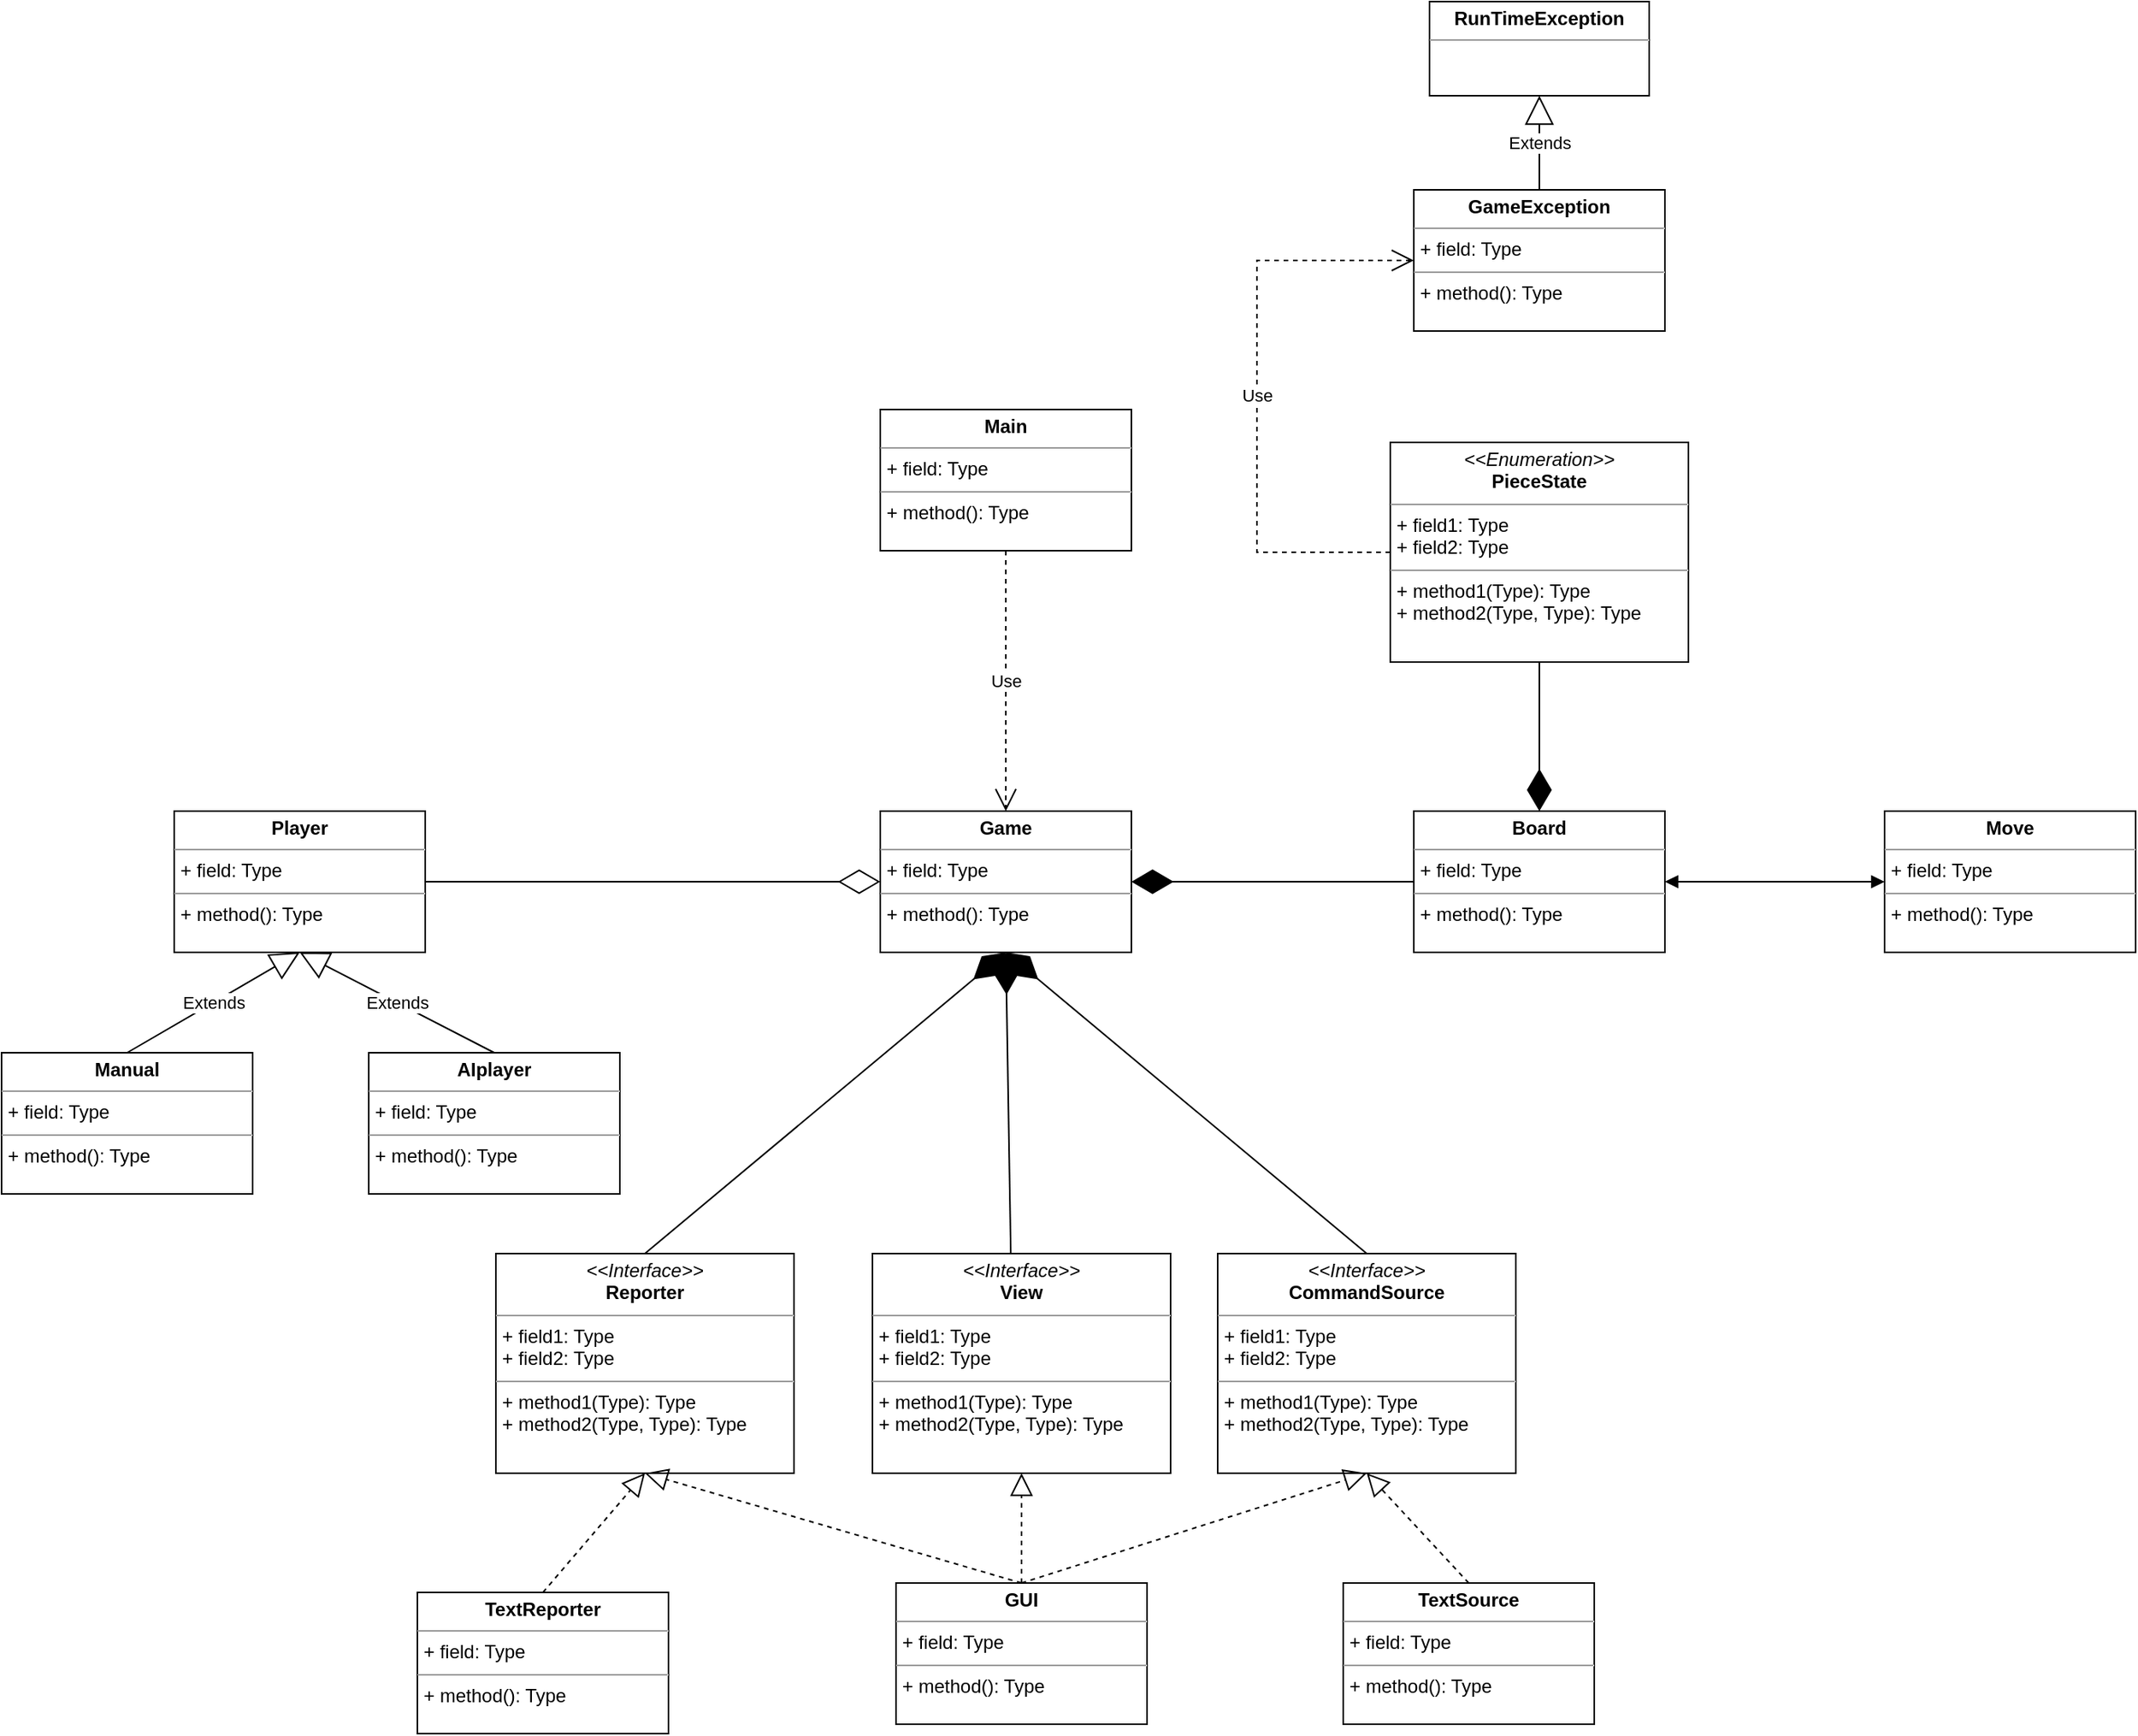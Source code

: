 <mxfile version="21.2.8" type="github">
  <diagram name="Page-1" id="OannjaR6fSQjbODMCAjz">
    <mxGraphModel dx="1877" dy="1654" grid="1" gridSize="10" guides="1" tooltips="1" connect="1" arrows="1" fold="1" page="1" pageScale="1" pageWidth="827" pageHeight="1169" math="0" shadow="0">
      <root>
        <mxCell id="0" />
        <mxCell id="1" parent="0" />
        <mxCell id="ivCwcvR1RakMag-9bvLZ-1" value="&lt;p style=&quot;margin:0px;margin-top:4px;text-align:center;&quot;&gt;&lt;i&gt;&amp;lt;&amp;lt;Interface&amp;gt;&amp;gt;&lt;/i&gt;&lt;br&gt;&lt;b&gt;Reporter&lt;/b&gt;&lt;/p&gt;&lt;hr size=&quot;1&quot;&gt;&lt;p style=&quot;margin:0px;margin-left:4px;&quot;&gt;+ field1: Type&lt;br&gt;+ field2: Type&lt;/p&gt;&lt;hr size=&quot;1&quot;&gt;&lt;p style=&quot;margin:0px;margin-left:4px;&quot;&gt;+ method1(Type): Type&lt;br&gt;+ method2(Type, Type): Type&lt;/p&gt;" style="verticalAlign=top;align=left;overflow=fill;fontSize=12;fontFamily=Helvetica;html=1;whiteSpace=wrap;" vertex="1" parent="1">
          <mxGeometry x="-155" y="658" width="190" height="140" as="geometry" />
        </mxCell>
        <mxCell id="ivCwcvR1RakMag-9bvLZ-9" value="&lt;p style=&quot;margin:0px;margin-top:4px;text-align:center;&quot;&gt;&lt;i&gt;&amp;lt;&amp;lt;Enumeration&amp;gt;&amp;gt;&lt;/i&gt;&lt;br&gt;&lt;b&gt;PieceState&lt;/b&gt;&lt;/p&gt;&lt;hr size=&quot;1&quot;&gt;&lt;p style=&quot;margin:0px;margin-left:4px;&quot;&gt;+ field1: Type&lt;br&gt;+ field2: Type&lt;/p&gt;&lt;hr size=&quot;1&quot;&gt;&lt;p style=&quot;margin:0px;margin-left:4px;&quot;&gt;+ method1(Type): Type&lt;br&gt;+ method2(Type, Type): Type&lt;/p&gt;" style="verticalAlign=top;align=left;overflow=fill;fontSize=12;fontFamily=Helvetica;html=1;whiteSpace=wrap;" vertex="1" parent="1">
          <mxGeometry x="415" y="141" width="190" height="140" as="geometry" />
        </mxCell>
        <mxCell id="ivCwcvR1RakMag-9bvLZ-27" value="&lt;p style=&quot;margin:0px;margin-top:4px;text-align:center;&quot;&gt;&lt;i&gt;&amp;lt;&amp;lt;Interface&amp;gt;&amp;gt;&lt;/i&gt;&lt;br&gt;&lt;b&gt;View&lt;/b&gt;&lt;/p&gt;&lt;hr size=&quot;1&quot;&gt;&lt;p style=&quot;margin:0px;margin-left:4px;&quot;&gt;+ field1: Type&lt;br&gt;+ field2: Type&lt;/p&gt;&lt;hr size=&quot;1&quot;&gt;&lt;p style=&quot;margin:0px;margin-left:4px;&quot;&gt;+ method1(Type): Type&lt;br&gt;+ method2(Type, Type): Type&lt;/p&gt;" style="verticalAlign=top;align=left;overflow=fill;fontSize=12;fontFamily=Helvetica;html=1;whiteSpace=wrap;" vertex="1" parent="1">
          <mxGeometry x="85" y="658" width="190" height="140" as="geometry" />
        </mxCell>
        <mxCell id="ivCwcvR1RakMag-9bvLZ-28" value="&lt;p style=&quot;margin:0px;margin-top:4px;text-align:center;&quot;&gt;&lt;i&gt;&amp;lt;&amp;lt;Interface&amp;gt;&amp;gt;&lt;/i&gt;&lt;br&gt;&lt;b&gt;CommandSource&lt;/b&gt;&lt;/p&gt;&lt;hr size=&quot;1&quot;&gt;&lt;p style=&quot;margin:0px;margin-left:4px;&quot;&gt;+ field1: Type&lt;br&gt;+ field2: Type&lt;/p&gt;&lt;hr size=&quot;1&quot;&gt;&lt;p style=&quot;margin:0px;margin-left:4px;&quot;&gt;+ method1(Type): Type&lt;br&gt;+ method2(Type, Type): Type&lt;/p&gt;" style="verticalAlign=top;align=left;overflow=fill;fontSize=12;fontFamily=Helvetica;html=1;whiteSpace=wrap;" vertex="1" parent="1">
          <mxGeometry x="305" y="658" width="190" height="140" as="geometry" />
        </mxCell>
        <mxCell id="ivCwcvR1RakMag-9bvLZ-41" value="" style="endArrow=block;dashed=1;endFill=0;endSize=12;html=1;rounded=0;entryX=0.5;entryY=1;entryDx=0;entryDy=0;exitX=0.5;exitY=0;exitDx=0;exitDy=0;" edge="1" parent="1" source="ivCwcvR1RakMag-9bvLZ-73" target="ivCwcvR1RakMag-9bvLZ-28">
          <mxGeometry width="160" relative="1" as="geometry">
            <mxPoint x="465" y="868" as="sourcePoint" />
            <mxPoint x="255" y="968" as="targetPoint" />
          </mxGeometry>
        </mxCell>
        <mxCell id="ivCwcvR1RakMag-9bvLZ-42" value="" style="endArrow=block;dashed=1;endFill=0;endSize=12;html=1;rounded=0;exitX=0.5;exitY=0;exitDx=0;exitDy=0;entryX=0.5;entryY=1;entryDx=0;entryDy=0;" edge="1" parent="1" source="ivCwcvR1RakMag-9bvLZ-71" target="ivCwcvR1RakMag-9bvLZ-28">
          <mxGeometry width="160" relative="1" as="geometry">
            <mxPoint x="185" y="878" as="sourcePoint" />
            <mxPoint x="235" y="1088" as="targetPoint" />
          </mxGeometry>
        </mxCell>
        <mxCell id="ivCwcvR1RakMag-9bvLZ-43" value="Extends" style="endArrow=block;endSize=16;endFill=0;html=1;rounded=0;exitX=0.5;exitY=0;exitDx=0;exitDy=0;entryX=0.5;entryY=1;entryDx=0;entryDy=0;" edge="1" parent="1" source="ivCwcvR1RakMag-9bvLZ-80" target="ivCwcvR1RakMag-9bvLZ-48">
          <mxGeometry width="160" relative="1" as="geometry">
            <mxPoint x="-170" y="530" as="sourcePoint" />
            <mxPoint x="-280" y="520" as="targetPoint" />
          </mxGeometry>
        </mxCell>
        <mxCell id="ivCwcvR1RakMag-9bvLZ-48" value="&lt;p style=&quot;margin:0px;margin-top:4px;text-align:center;&quot;&gt;&lt;b&gt;Player&lt;/b&gt;&lt;/p&gt;&lt;hr size=&quot;1&quot;&gt;&lt;p style=&quot;margin:0px;margin-left:4px;&quot;&gt;+ field: Type&lt;/p&gt;&lt;hr size=&quot;1&quot;&gt;&lt;p style=&quot;margin:0px;margin-left:4px;&quot;&gt;+ method(): Type&lt;/p&gt;" style="verticalAlign=top;align=left;overflow=fill;fontSize=12;fontFamily=Helvetica;html=1;whiteSpace=wrap;" vertex="1" parent="1">
          <mxGeometry x="-360" y="376" width="160" height="90" as="geometry" />
        </mxCell>
        <mxCell id="ivCwcvR1RakMag-9bvLZ-49" value="Extends" style="endArrow=block;endSize=16;endFill=0;html=1;rounded=0;entryX=0.5;entryY=1;entryDx=0;entryDy=0;exitX=0.5;exitY=0;exitDx=0;exitDy=0;" edge="1" parent="1" source="ivCwcvR1RakMag-9bvLZ-75" target="ivCwcvR1RakMag-9bvLZ-48">
          <mxGeometry width="160" relative="1" as="geometry">
            <mxPoint x="-400" y="530" as="sourcePoint" />
            <mxPoint x="70" y="500" as="targetPoint" />
          </mxGeometry>
        </mxCell>
        <mxCell id="ivCwcvR1RakMag-9bvLZ-50" value="" style="endArrow=block;dashed=1;endFill=0;endSize=12;html=1;rounded=0;entryX=0.5;entryY=1;entryDx=0;entryDy=0;exitX=0.5;exitY=0;exitDx=0;exitDy=0;" edge="1" parent="1" source="ivCwcvR1RakMag-9bvLZ-70" target="ivCwcvR1RakMag-9bvLZ-1">
          <mxGeometry width="160" relative="1" as="geometry">
            <mxPoint x="-5" y="888" as="sourcePoint" />
            <mxPoint x="155" y="888" as="targetPoint" />
          </mxGeometry>
        </mxCell>
        <mxCell id="ivCwcvR1RakMag-9bvLZ-51" value="" style="endArrow=block;dashed=1;endFill=0;endSize=12;html=1;rounded=0;exitX=0.5;exitY=0;exitDx=0;exitDy=0;entryX=0.5;entryY=1;entryDx=0;entryDy=0;" edge="1" parent="1" source="ivCwcvR1RakMag-9bvLZ-71" target="ivCwcvR1RakMag-9bvLZ-1">
          <mxGeometry width="160" relative="1" as="geometry">
            <mxPoint x="185" y="878" as="sourcePoint" />
            <mxPoint x="25" y="818" as="targetPoint" />
          </mxGeometry>
        </mxCell>
        <mxCell id="ivCwcvR1RakMag-9bvLZ-52" value="" style="endArrow=block;dashed=1;endFill=0;endSize=12;html=1;rounded=0;entryX=0.5;entryY=1;entryDx=0;entryDy=0;exitX=0.5;exitY=0;exitDx=0;exitDy=0;" edge="1" parent="1" source="ivCwcvR1RakMag-9bvLZ-71" target="ivCwcvR1RakMag-9bvLZ-27">
          <mxGeometry width="160" relative="1" as="geometry">
            <mxPoint x="185" y="878" as="sourcePoint" />
            <mxPoint x="55" y="758" as="targetPoint" />
          </mxGeometry>
        </mxCell>
        <mxCell id="ivCwcvR1RakMag-9bvLZ-58" value="&lt;p style=&quot;margin:0px;margin-top:4px;text-align:center;&quot;&gt;&lt;b&gt;RunTimeException&lt;/b&gt;&lt;/p&gt;&lt;hr size=&quot;1&quot;&gt;&lt;div style=&quot;height:2px;&quot;&gt;&lt;/div&gt;" style="verticalAlign=top;align=left;overflow=fill;fontSize=12;fontFamily=Helvetica;html=1;whiteSpace=wrap;" vertex="1" parent="1">
          <mxGeometry x="440" y="-140" width="140" height="60" as="geometry" />
        </mxCell>
        <mxCell id="ivCwcvR1RakMag-9bvLZ-60" value="Extends" style="endArrow=block;endSize=16;endFill=0;html=1;rounded=0;exitX=0.5;exitY=0;exitDx=0;exitDy=0;entryX=0.5;entryY=1;entryDx=0;entryDy=0;" edge="1" parent="1" source="ivCwcvR1RakMag-9bvLZ-74" target="ivCwcvR1RakMag-9bvLZ-58">
          <mxGeometry width="160" relative="1" as="geometry">
            <mxPoint x="680" y="-110" as="sourcePoint" />
            <mxPoint x="840" y="-110" as="targetPoint" />
          </mxGeometry>
        </mxCell>
        <mxCell id="ivCwcvR1RakMag-9bvLZ-70" value="&lt;p style=&quot;margin:0px;margin-top:4px;text-align:center;&quot;&gt;&lt;b&gt;TextReporter&lt;/b&gt;&lt;/p&gt;&lt;hr size=&quot;1&quot;&gt;&lt;p style=&quot;margin:0px;margin-left:4px;&quot;&gt;+ field: Type&lt;/p&gt;&lt;hr size=&quot;1&quot;&gt;&lt;p style=&quot;margin:0px;margin-left:4px;&quot;&gt;+ method(): Type&lt;/p&gt;" style="verticalAlign=top;align=left;overflow=fill;fontSize=12;fontFamily=Helvetica;html=1;whiteSpace=wrap;" vertex="1" parent="1">
          <mxGeometry x="-205" y="874" width="160" height="90" as="geometry" />
        </mxCell>
        <mxCell id="ivCwcvR1RakMag-9bvLZ-71" value="&lt;p style=&quot;margin:0px;margin-top:4px;text-align:center;&quot;&gt;&lt;b&gt;GUI&lt;/b&gt;&lt;/p&gt;&lt;hr size=&quot;1&quot;&gt;&lt;p style=&quot;margin:0px;margin-left:4px;&quot;&gt;+ field: Type&lt;/p&gt;&lt;hr size=&quot;1&quot;&gt;&lt;p style=&quot;margin:0px;margin-left:4px;&quot;&gt;+ method(): Type&lt;/p&gt;" style="verticalAlign=top;align=left;overflow=fill;fontSize=12;fontFamily=Helvetica;html=1;whiteSpace=wrap;" vertex="1" parent="1">
          <mxGeometry x="100" y="868" width="160" height="90" as="geometry" />
        </mxCell>
        <mxCell id="ivCwcvR1RakMag-9bvLZ-73" value="&lt;p style=&quot;margin:0px;margin-top:4px;text-align:center;&quot;&gt;&lt;b&gt;TextSource&lt;/b&gt;&lt;/p&gt;&lt;hr size=&quot;1&quot;&gt;&lt;p style=&quot;margin:0px;margin-left:4px;&quot;&gt;+ field: Type&lt;/p&gt;&lt;hr size=&quot;1&quot;&gt;&lt;p style=&quot;margin:0px;margin-left:4px;&quot;&gt;+ method(): Type&lt;/p&gt;" style="verticalAlign=top;align=left;overflow=fill;fontSize=12;fontFamily=Helvetica;html=1;whiteSpace=wrap;" vertex="1" parent="1">
          <mxGeometry x="385" y="868" width="160" height="90" as="geometry" />
        </mxCell>
        <mxCell id="ivCwcvR1RakMag-9bvLZ-74" value="&lt;p style=&quot;margin:0px;margin-top:4px;text-align:center;&quot;&gt;&lt;b&gt;GameException&lt;/b&gt;&lt;/p&gt;&lt;hr size=&quot;1&quot;&gt;&lt;p style=&quot;margin:0px;margin-left:4px;&quot;&gt;+ field: Type&lt;/p&gt;&lt;hr size=&quot;1&quot;&gt;&lt;p style=&quot;margin:0px;margin-left:4px;&quot;&gt;+ method(): Type&lt;/p&gt;" style="verticalAlign=top;align=left;overflow=fill;fontSize=12;fontFamily=Helvetica;html=1;whiteSpace=wrap;" vertex="1" parent="1">
          <mxGeometry x="430" y="-20" width="160" height="90" as="geometry" />
        </mxCell>
        <mxCell id="ivCwcvR1RakMag-9bvLZ-75" value="&lt;p style=&quot;margin:0px;margin-top:4px;text-align:center;&quot;&gt;&lt;b&gt;Manual&lt;/b&gt;&lt;/p&gt;&lt;hr size=&quot;1&quot;&gt;&lt;p style=&quot;margin:0px;margin-left:4px;&quot;&gt;+ field: Type&lt;/p&gt;&lt;hr size=&quot;1&quot;&gt;&lt;p style=&quot;margin:0px;margin-left:4px;&quot;&gt;+ method(): Type&lt;/p&gt;" style="verticalAlign=top;align=left;overflow=fill;fontSize=12;fontFamily=Helvetica;html=1;whiteSpace=wrap;" vertex="1" parent="1">
          <mxGeometry x="-470" y="530" width="160" height="90" as="geometry" />
        </mxCell>
        <mxCell id="ivCwcvR1RakMag-9bvLZ-80" value="&lt;p style=&quot;margin:0px;margin-top:4px;text-align:center;&quot;&gt;&lt;b&gt;AIplayer&lt;/b&gt;&lt;/p&gt;&lt;hr size=&quot;1&quot;&gt;&lt;p style=&quot;margin:0px;margin-left:4px;&quot;&gt;+ field: Type&lt;/p&gt;&lt;hr size=&quot;1&quot;&gt;&lt;p style=&quot;margin:0px;margin-left:4px;&quot;&gt;+ method(): Type&lt;/p&gt;" style="verticalAlign=top;align=left;overflow=fill;fontSize=12;fontFamily=Helvetica;html=1;whiteSpace=wrap;" vertex="1" parent="1">
          <mxGeometry x="-236" y="530" width="160" height="90" as="geometry" />
        </mxCell>
        <mxCell id="ivCwcvR1RakMag-9bvLZ-81" value="&lt;p style=&quot;margin:0px;margin-top:4px;text-align:center;&quot;&gt;&lt;b&gt;Game&lt;/b&gt;&lt;/p&gt;&lt;hr size=&quot;1&quot;&gt;&lt;p style=&quot;margin:0px;margin-left:4px;&quot;&gt;+ field: Type&lt;/p&gt;&lt;hr size=&quot;1&quot;&gt;&lt;p style=&quot;margin:0px;margin-left:4px;&quot;&gt;+ method(): Type&lt;/p&gt;" style="verticalAlign=top;align=left;overflow=fill;fontSize=12;fontFamily=Helvetica;html=1;whiteSpace=wrap;" vertex="1" parent="1">
          <mxGeometry x="90" y="376" width="160" height="90" as="geometry" />
        </mxCell>
        <mxCell id="ivCwcvR1RakMag-9bvLZ-90" value="&lt;p style=&quot;margin:0px;margin-top:4px;text-align:center;&quot;&gt;&lt;b&gt;Board&lt;/b&gt;&lt;/p&gt;&lt;hr size=&quot;1&quot;&gt;&lt;p style=&quot;margin:0px;margin-left:4px;&quot;&gt;+ field: Type&lt;/p&gt;&lt;hr size=&quot;1&quot;&gt;&lt;p style=&quot;margin:0px;margin-left:4px;&quot;&gt;+ method(): Type&lt;/p&gt;" style="verticalAlign=top;align=left;overflow=fill;fontSize=12;fontFamily=Helvetica;html=1;whiteSpace=wrap;" vertex="1" parent="1">
          <mxGeometry x="430" y="376" width="160" height="90" as="geometry" />
        </mxCell>
        <mxCell id="ivCwcvR1RakMag-9bvLZ-93" value="&lt;p style=&quot;margin:0px;margin-top:4px;text-align:center;&quot;&gt;&lt;b&gt;Main&lt;/b&gt;&lt;/p&gt;&lt;hr size=&quot;1&quot;&gt;&lt;p style=&quot;margin:0px;margin-left:4px;&quot;&gt;+ field: Type&lt;/p&gt;&lt;hr size=&quot;1&quot;&gt;&lt;p style=&quot;margin:0px;margin-left:4px;&quot;&gt;+ method(): Type&lt;/p&gt;" style="verticalAlign=top;align=left;overflow=fill;fontSize=12;fontFamily=Helvetica;html=1;whiteSpace=wrap;" vertex="1" parent="1">
          <mxGeometry x="90" y="120" width="160" height="90" as="geometry" />
        </mxCell>
        <mxCell id="ivCwcvR1RakMag-9bvLZ-94" value="Use" style="endArrow=open;endSize=12;dashed=1;html=1;rounded=0;entryX=0.5;entryY=0;entryDx=0;entryDy=0;exitX=0.5;exitY=1;exitDx=0;exitDy=0;" edge="1" parent="1" source="ivCwcvR1RakMag-9bvLZ-93" target="ivCwcvR1RakMag-9bvLZ-81">
          <mxGeometry width="160" relative="1" as="geometry">
            <mxPoint x="180" y="260" as="sourcePoint" />
            <mxPoint x="320" y="340" as="targetPoint" />
          </mxGeometry>
        </mxCell>
        <mxCell id="ivCwcvR1RakMag-9bvLZ-97" value="Use" style="endArrow=open;endSize=12;dashed=1;html=1;rounded=0;exitX=0;exitY=0.5;exitDx=0;exitDy=0;entryX=0;entryY=0.5;entryDx=0;entryDy=0;edgeStyle=orthogonalEdgeStyle;" edge="1" parent="1" source="ivCwcvR1RakMag-9bvLZ-9" target="ivCwcvR1RakMag-9bvLZ-74">
          <mxGeometry width="160" relative="1" as="geometry">
            <mxPoint x="680" y="340" as="sourcePoint" />
            <mxPoint x="840" y="340" as="targetPoint" />
            <Array as="points">
              <mxPoint x="330" y="211" />
              <mxPoint x="330" y="25" />
            </Array>
          </mxGeometry>
        </mxCell>
        <mxCell id="ivCwcvR1RakMag-9bvLZ-108" value="&lt;p style=&quot;margin:0px;margin-top:4px;text-align:center;&quot;&gt;&lt;b&gt;Move&lt;/b&gt;&lt;/p&gt;&lt;hr size=&quot;1&quot;&gt;&lt;p style=&quot;margin:0px;margin-left:4px;&quot;&gt;+ field: Type&lt;/p&gt;&lt;hr size=&quot;1&quot;&gt;&lt;p style=&quot;margin:0px;margin-left:4px;&quot;&gt;+ method(): Type&lt;/p&gt;" style="verticalAlign=top;align=left;overflow=fill;fontSize=12;fontFamily=Helvetica;html=1;whiteSpace=wrap;" vertex="1" parent="1">
          <mxGeometry x="730" y="376" width="160" height="90" as="geometry" />
        </mxCell>
        <mxCell id="ivCwcvR1RakMag-9bvLZ-109" value="" style="endArrow=block;startArrow=block;endFill=1;startFill=1;html=1;rounded=0;entryX=0;entryY=0.5;entryDx=0;entryDy=0;exitX=1;exitY=0.5;exitDx=0;exitDy=0;" edge="1" parent="1" source="ivCwcvR1RakMag-9bvLZ-90" target="ivCwcvR1RakMag-9bvLZ-108">
          <mxGeometry width="160" relative="1" as="geometry">
            <mxPoint x="400" y="440" as="sourcePoint" />
            <mxPoint x="560" y="440" as="targetPoint" />
          </mxGeometry>
        </mxCell>
        <mxCell id="ivCwcvR1RakMag-9bvLZ-112" value="" style="endArrow=diamondThin;endFill=0;endSize=24;html=1;rounded=0;entryX=0;entryY=0.5;entryDx=0;entryDy=0;exitX=1;exitY=0.5;exitDx=0;exitDy=0;" edge="1" parent="1" source="ivCwcvR1RakMag-9bvLZ-48" target="ivCwcvR1RakMag-9bvLZ-81">
          <mxGeometry width="160" relative="1" as="geometry">
            <mxPoint x="-100" y="420.5" as="sourcePoint" />
            <mxPoint x="60" y="420.5" as="targetPoint" />
          </mxGeometry>
        </mxCell>
        <mxCell id="ivCwcvR1RakMag-9bvLZ-113" value="" style="endArrow=diamondThin;endFill=1;endSize=24;html=1;rounded=0;entryX=0.5;entryY=1;entryDx=0;entryDy=0;exitX=0.5;exitY=0;exitDx=0;exitDy=0;" edge="1" parent="1" source="ivCwcvR1RakMag-9bvLZ-1" target="ivCwcvR1RakMag-9bvLZ-81">
          <mxGeometry width="160" relative="1" as="geometry">
            <mxPoint x="-60" y="600" as="sourcePoint" />
            <mxPoint x="100" y="600" as="targetPoint" />
          </mxGeometry>
        </mxCell>
        <mxCell id="ivCwcvR1RakMag-9bvLZ-114" value="" style="endArrow=diamondThin;endFill=1;endSize=24;html=1;rounded=0;entryX=0.5;entryY=1;entryDx=0;entryDy=0;exitX=0.464;exitY=0.003;exitDx=0;exitDy=0;exitPerimeter=0;" edge="1" parent="1" source="ivCwcvR1RakMag-9bvLZ-27" target="ivCwcvR1RakMag-9bvLZ-81">
          <mxGeometry width="160" relative="1" as="geometry">
            <mxPoint x="-60" y="600" as="sourcePoint" />
            <mxPoint x="100" y="600" as="targetPoint" />
          </mxGeometry>
        </mxCell>
        <mxCell id="ivCwcvR1RakMag-9bvLZ-115" value="" style="endArrow=diamondThin;endFill=1;endSize=24;html=1;rounded=0;entryX=0.5;entryY=1;entryDx=0;entryDy=0;exitX=0.5;exitY=0;exitDx=0;exitDy=0;" edge="1" parent="1" source="ivCwcvR1RakMag-9bvLZ-28" target="ivCwcvR1RakMag-9bvLZ-81">
          <mxGeometry width="160" relative="1" as="geometry">
            <mxPoint x="-60" y="600" as="sourcePoint" />
            <mxPoint x="100" y="600" as="targetPoint" />
          </mxGeometry>
        </mxCell>
        <mxCell id="ivCwcvR1RakMag-9bvLZ-116" value="" style="endArrow=diamondThin;endFill=1;endSize=24;html=1;rounded=0;exitX=0;exitY=0.5;exitDx=0;exitDy=0;entryX=1;entryY=0.5;entryDx=0;entryDy=0;" edge="1" parent="1" source="ivCwcvR1RakMag-9bvLZ-90" target="ivCwcvR1RakMag-9bvLZ-81">
          <mxGeometry width="160" relative="1" as="geometry">
            <mxPoint x="190" y="440" as="sourcePoint" />
            <mxPoint x="310" y="390" as="targetPoint" />
          </mxGeometry>
        </mxCell>
        <mxCell id="ivCwcvR1RakMag-9bvLZ-117" value="" style="endArrow=diamondThin;endFill=1;endSize=24;html=1;rounded=0;exitX=0.5;exitY=1;exitDx=0;exitDy=0;entryX=0.5;entryY=0;entryDx=0;entryDy=0;" edge="1" parent="1" source="ivCwcvR1RakMag-9bvLZ-9" target="ivCwcvR1RakMag-9bvLZ-90">
          <mxGeometry width="160" relative="1" as="geometry">
            <mxPoint x="340" y="370" as="sourcePoint" />
            <mxPoint x="500" y="370" as="targetPoint" />
          </mxGeometry>
        </mxCell>
      </root>
    </mxGraphModel>
  </diagram>
</mxfile>

